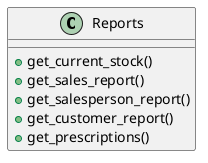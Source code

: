 @startuml
skinparam linetype ortho

class Reports {
    +get_current_stock()
    +get_sales_report()
    +get_salesperson_report()
    +get_customer_report()
    +get_prescriptions()
}

@enduml
